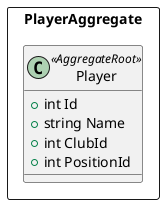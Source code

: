 @startuml Player

package PlayerAggregate <<Rectangle>> {
    class Player <<AggregateRoot>> {
        +int Id
        +string Name
        +int ClubId
        +int PositionId
    }
}

@enduml